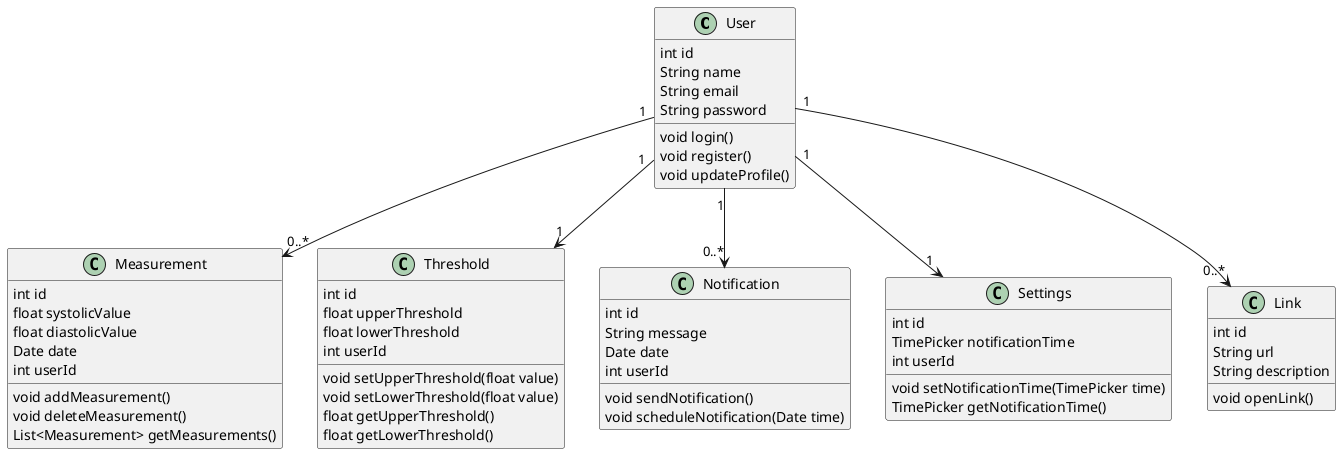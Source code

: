 @startuml
class User {
  int id
  String name
  String email
  String password
  void login()
  void register()
  void updateProfile()
}

class Measurement {
  int id
  float systolicValue
  float diastolicValue
  Date date
  int userId
  void addMeasurement()
  void deleteMeasurement()
  List<Measurement> getMeasurements()
}

class Threshold {
  int id
  float upperThreshold
  float lowerThreshold
  int userId
  void setUpperThreshold(float value)
  void setLowerThreshold(float value)
  float getUpperThreshold()
  float getLowerThreshold()
}

class Notification {
  int id
  String message
  Date date
  int userId
  void sendNotification()
  void scheduleNotification(Date time)
}

class Settings {
  int id
  TimePicker notificationTime
  int userId
  void setNotificationTime(TimePicker time)
  TimePicker getNotificationTime()
}

class Link {
  int id
  String url
  String description
  void openLink()
}

User "1" --> "0..*" Measurement
User "1" --> "1" Threshold
User "1" --> "0..*" Notification
User "1" --> "1" Settings
User "1" --> "0..*" Link
@enduml
